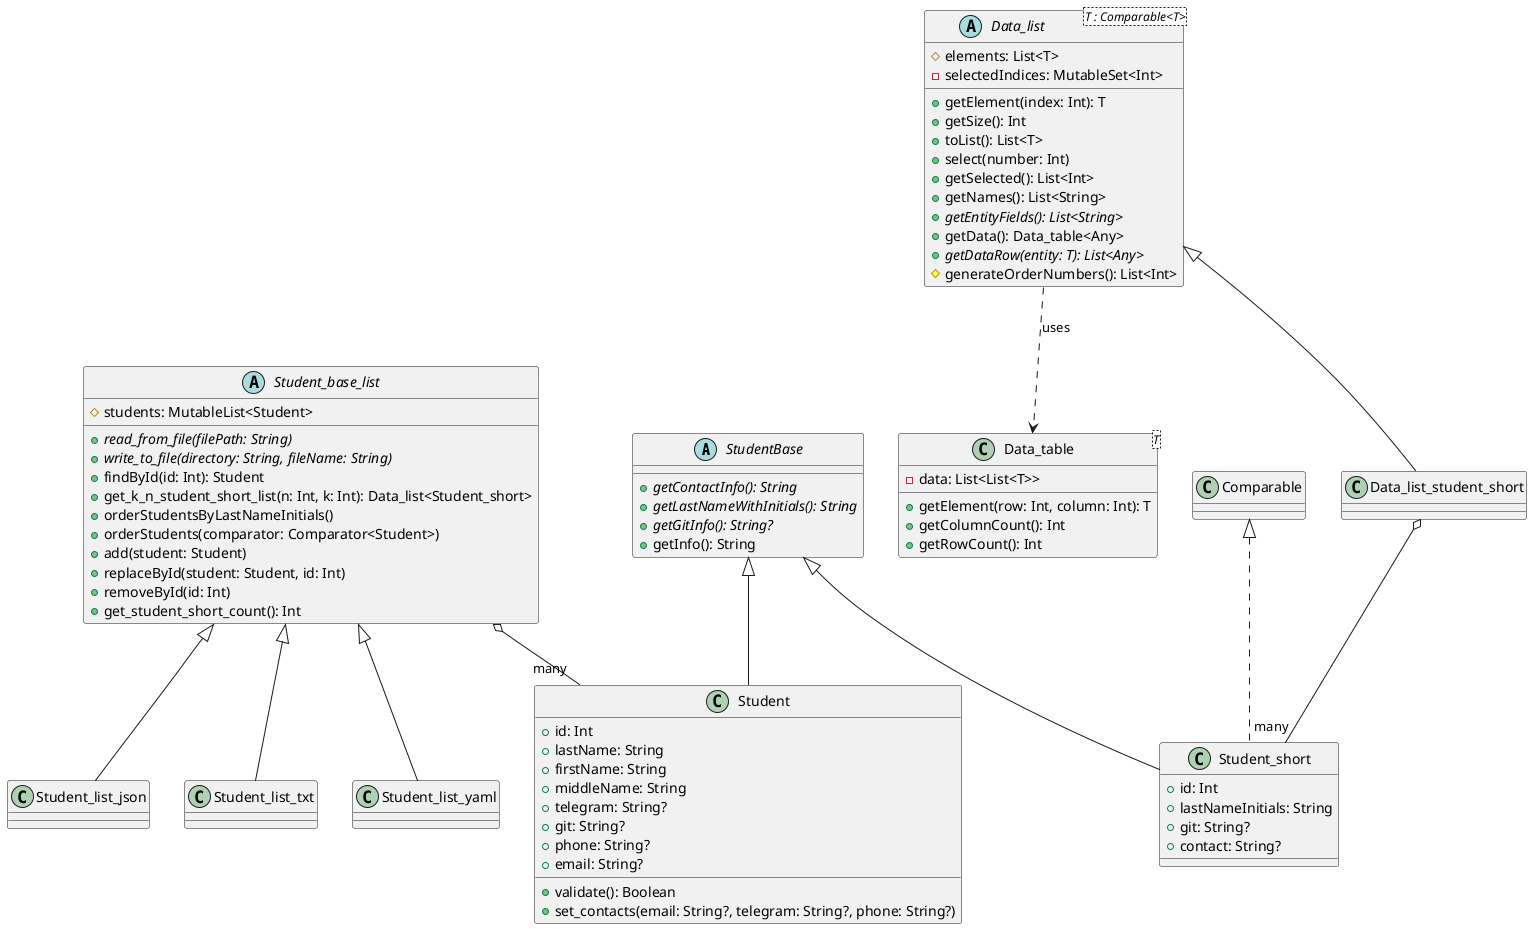 @startuml
' Abstract classes
abstract class StudentBase {
  + {abstract} getContactInfo(): String
  + {abstract} getLastNameWithInitials(): String
  + {abstract} getGitInfo(): String?
  + getInfo(): String
}
abstract class Data_list<T : Comparable<T>> {
  # elements: List<T>
  - selectedIndices: MutableSet<Int>
  + getElement(index: Int): T
  + getSize(): Int
  + toList(): List<T>
  + select(number: Int)
  + getSelected(): List<Int>
  + getNames(): List<String>
  + {abstract} getEntityFields(): List<String>
  + getData(): Data_table<Any>
  + {abstract} getDataRow(entity: T): List<Any>
  # generateOrderNumbers(): List<Int>
}
abstract class Student_base_list {
  # students: MutableList<Student>
  + {abstract} read_from_file(filePath: String)
  + {abstract} write_to_file(directory: String, fileName: String)
  + findById(id: Int): Student
  + get_k_n_student_short_list(n: Int, k: Int): Data_list<Student_short>
  + orderStudentsByLastNameInitials()
  + orderStudents(comparator: Comparator<Student>)
  + add(student: Student)
  + replaceById(student: Student, id: Int)
  + removeById(id: Int)
  + get_student_short_count(): Int
}
' Concrete classes
class Student {
  + id: Int
  + lastName: String
  + firstName: String
  + middleName: String
  + telegram: String?
  + git: String?
  + phone: String?
  + email: String?
  + validate(): Boolean
  + set_contacts(email: String?, telegram: String?, phone: String?)
}
class Student_short {
  + id: Int
  + lastNameInitials: String
  + git: String?
  + contact: String?
}
class Data_table<T> {
  - data: List<List<T>>
  + getElement(row: Int, column: Int): T
  + getColumnCount(): Int
  + getRowCount(): Int
}
class Data_list_student_short {
}
class Student_list_json {
}
class Student_list_txt {
}
class Student_list_yaml {
}
' Relationships
StudentBase <|-- Student
StudentBase <|-- Student_short
Comparable <|.. Student_short
Data_list <|-- Data_list_student_short
Data_list_student_short o-- "many" Student_short
Student_base_list <|-- Student_list_json
Student_base_list <|-- Student_list_txt
Student_base_list <|-- Student_list_yaml
Student_base_list o-- "many" Student
Data_list ..> Data_table : uses
@enduml